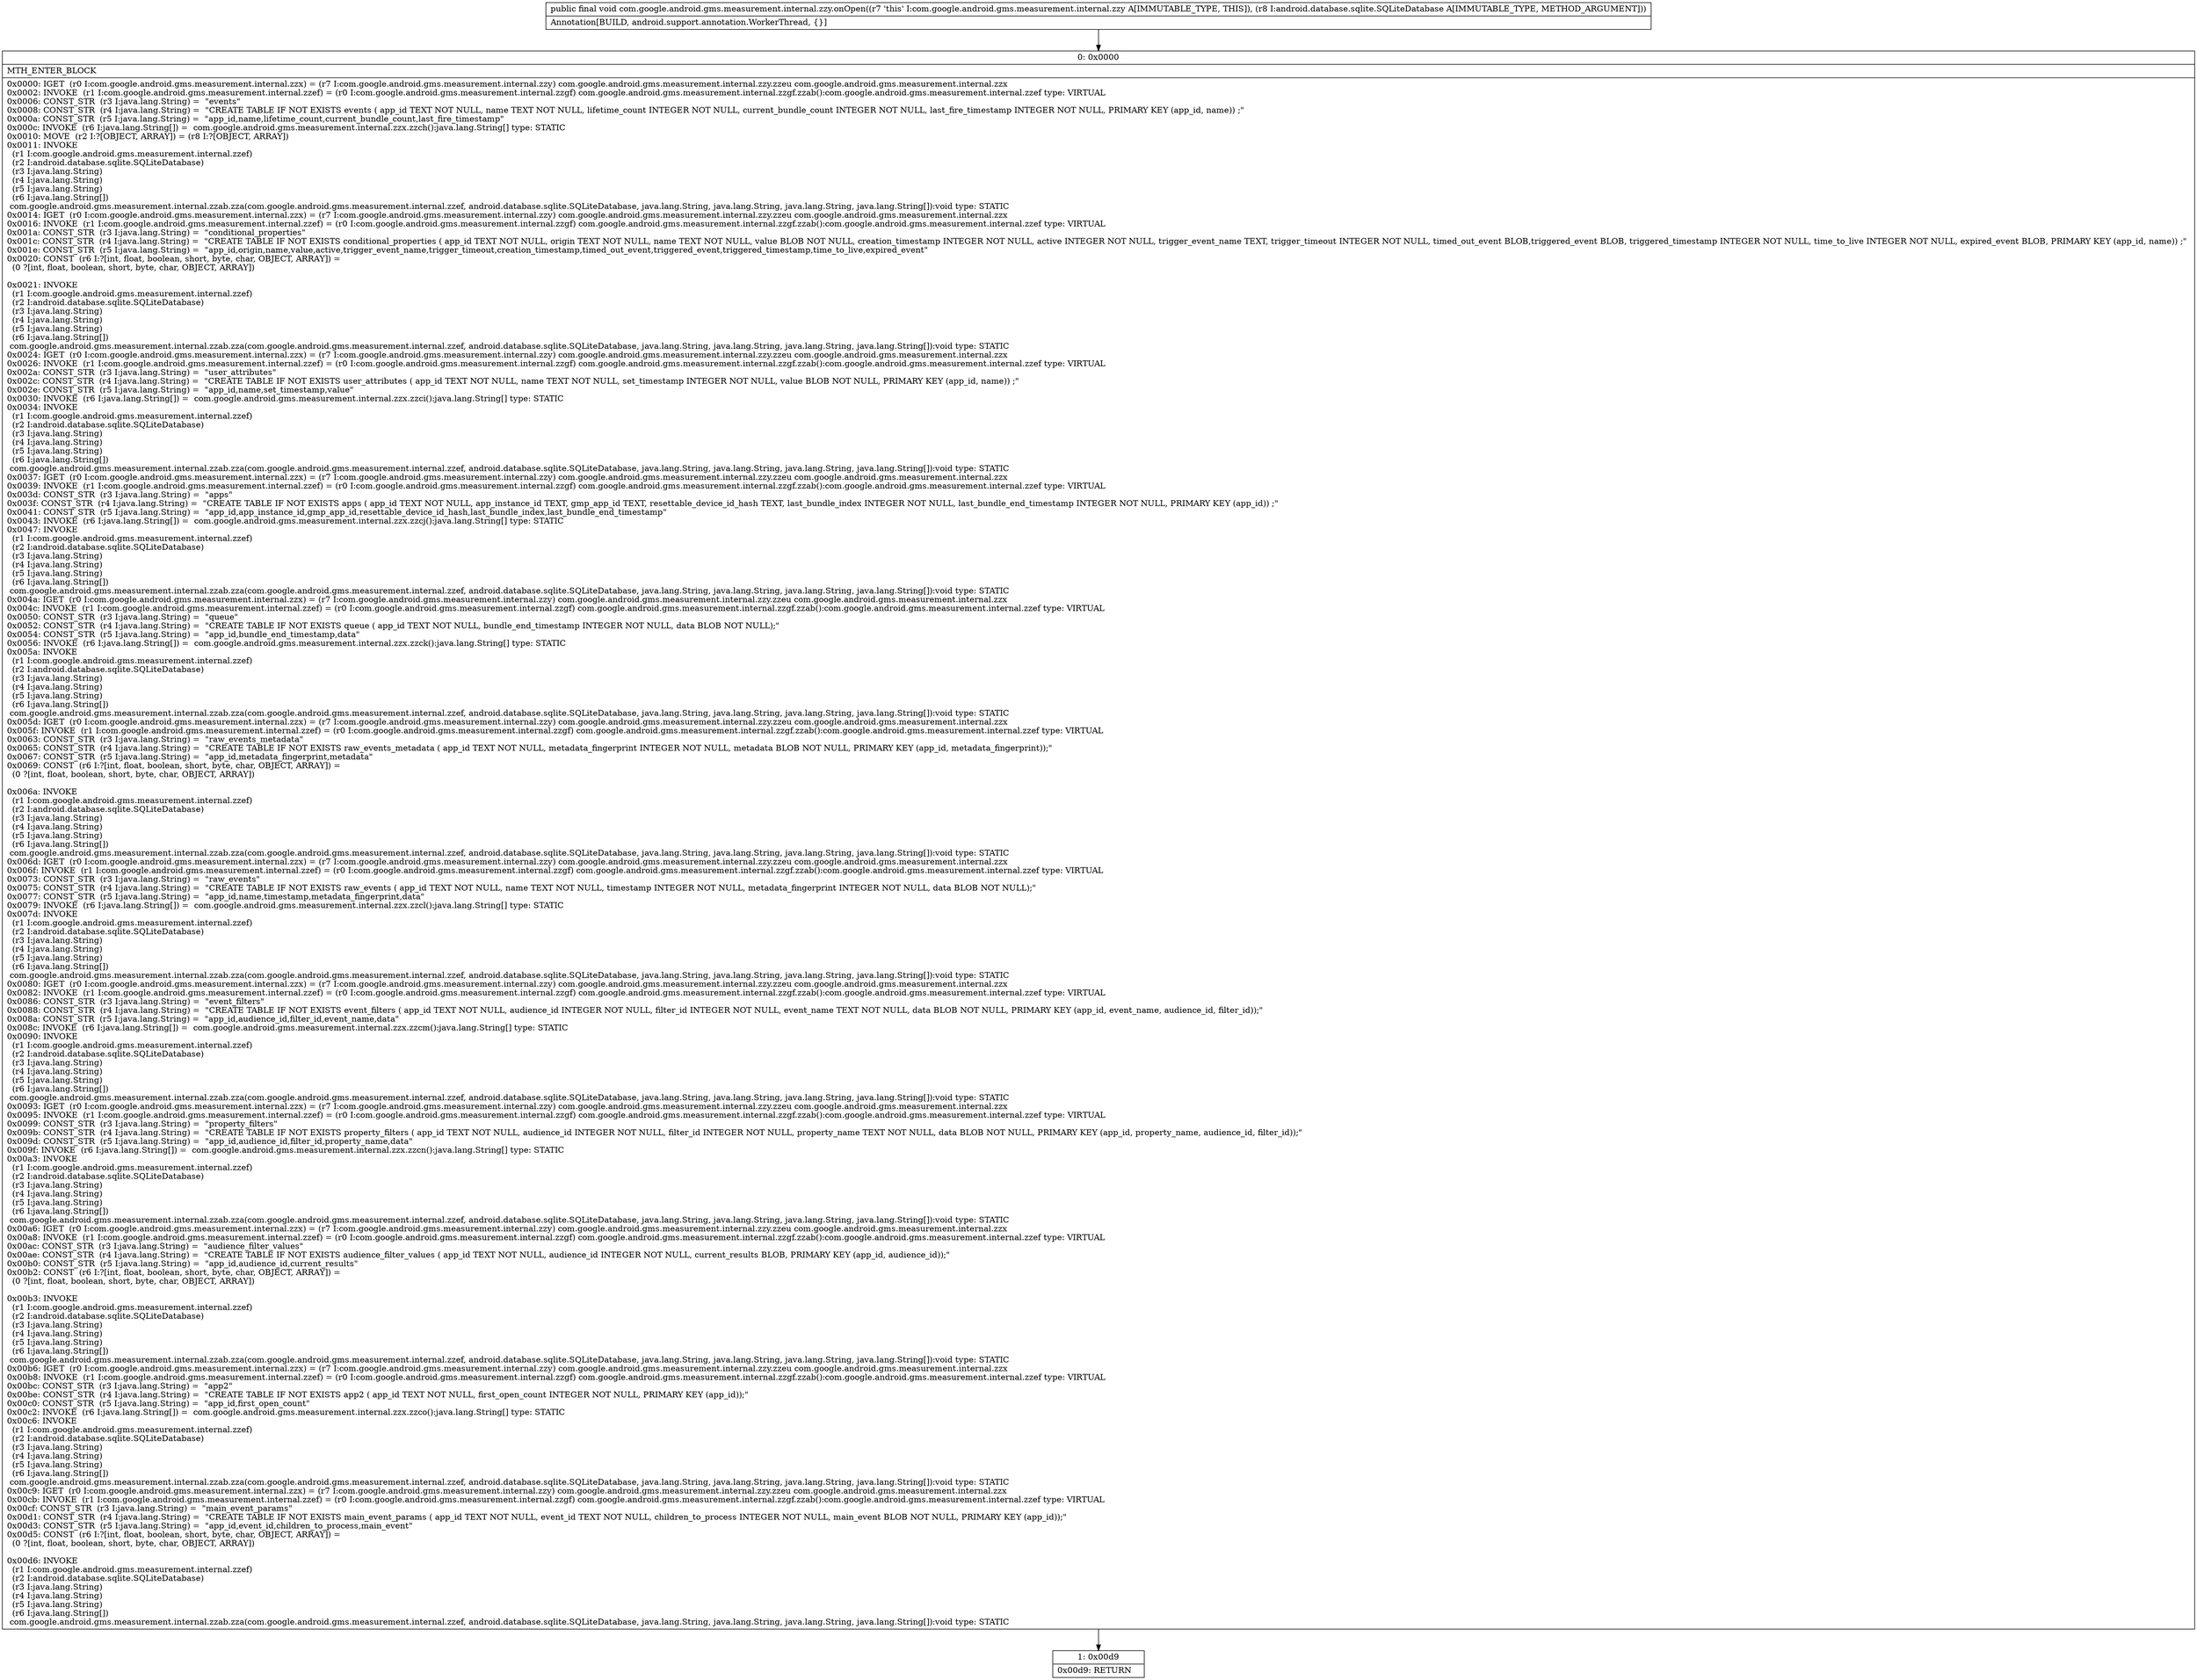 digraph "CFG forcom.google.android.gms.measurement.internal.zzy.onOpen(Landroid\/database\/sqlite\/SQLiteDatabase;)V" {
Node_0 [shape=record,label="{0\:\ 0x0000|MTH_ENTER_BLOCK\l|0x0000: IGET  (r0 I:com.google.android.gms.measurement.internal.zzx) = (r7 I:com.google.android.gms.measurement.internal.zzy) com.google.android.gms.measurement.internal.zzy.zzeu com.google.android.gms.measurement.internal.zzx \l0x0002: INVOKE  (r1 I:com.google.android.gms.measurement.internal.zzef) = (r0 I:com.google.android.gms.measurement.internal.zzgf) com.google.android.gms.measurement.internal.zzgf.zzab():com.google.android.gms.measurement.internal.zzef type: VIRTUAL \l0x0006: CONST_STR  (r3 I:java.lang.String) =  \"events\" \l0x0008: CONST_STR  (r4 I:java.lang.String) =  \"CREATE TABLE IF NOT EXISTS events ( app_id TEXT NOT NULL, name TEXT NOT NULL, lifetime_count INTEGER NOT NULL, current_bundle_count INTEGER NOT NULL, last_fire_timestamp INTEGER NOT NULL, PRIMARY KEY (app_id, name)) ;\" \l0x000a: CONST_STR  (r5 I:java.lang.String) =  \"app_id,name,lifetime_count,current_bundle_count,last_fire_timestamp\" \l0x000c: INVOKE  (r6 I:java.lang.String[]) =  com.google.android.gms.measurement.internal.zzx.zzch():java.lang.String[] type: STATIC \l0x0010: MOVE  (r2 I:?[OBJECT, ARRAY]) = (r8 I:?[OBJECT, ARRAY]) \l0x0011: INVOKE  \l  (r1 I:com.google.android.gms.measurement.internal.zzef)\l  (r2 I:android.database.sqlite.SQLiteDatabase)\l  (r3 I:java.lang.String)\l  (r4 I:java.lang.String)\l  (r5 I:java.lang.String)\l  (r6 I:java.lang.String[])\l com.google.android.gms.measurement.internal.zzab.zza(com.google.android.gms.measurement.internal.zzef, android.database.sqlite.SQLiteDatabase, java.lang.String, java.lang.String, java.lang.String, java.lang.String[]):void type: STATIC \l0x0014: IGET  (r0 I:com.google.android.gms.measurement.internal.zzx) = (r7 I:com.google.android.gms.measurement.internal.zzy) com.google.android.gms.measurement.internal.zzy.zzeu com.google.android.gms.measurement.internal.zzx \l0x0016: INVOKE  (r1 I:com.google.android.gms.measurement.internal.zzef) = (r0 I:com.google.android.gms.measurement.internal.zzgf) com.google.android.gms.measurement.internal.zzgf.zzab():com.google.android.gms.measurement.internal.zzef type: VIRTUAL \l0x001a: CONST_STR  (r3 I:java.lang.String) =  \"conditional_properties\" \l0x001c: CONST_STR  (r4 I:java.lang.String) =  \"CREATE TABLE IF NOT EXISTS conditional_properties ( app_id TEXT NOT NULL, origin TEXT NOT NULL, name TEXT NOT NULL, value BLOB NOT NULL, creation_timestamp INTEGER NOT NULL, active INTEGER NOT NULL, trigger_event_name TEXT, trigger_timeout INTEGER NOT NULL, timed_out_event BLOB,triggered_event BLOB, triggered_timestamp INTEGER NOT NULL, time_to_live INTEGER NOT NULL, expired_event BLOB, PRIMARY KEY (app_id, name)) ;\" \l0x001e: CONST_STR  (r5 I:java.lang.String) =  \"app_id,origin,name,value,active,trigger_event_name,trigger_timeout,creation_timestamp,timed_out_event,triggered_event,triggered_timestamp,time_to_live,expired_event\" \l0x0020: CONST  (r6 I:?[int, float, boolean, short, byte, char, OBJECT, ARRAY]) = \l  (0 ?[int, float, boolean, short, byte, char, OBJECT, ARRAY])\l \l0x0021: INVOKE  \l  (r1 I:com.google.android.gms.measurement.internal.zzef)\l  (r2 I:android.database.sqlite.SQLiteDatabase)\l  (r3 I:java.lang.String)\l  (r4 I:java.lang.String)\l  (r5 I:java.lang.String)\l  (r6 I:java.lang.String[])\l com.google.android.gms.measurement.internal.zzab.zza(com.google.android.gms.measurement.internal.zzef, android.database.sqlite.SQLiteDatabase, java.lang.String, java.lang.String, java.lang.String, java.lang.String[]):void type: STATIC \l0x0024: IGET  (r0 I:com.google.android.gms.measurement.internal.zzx) = (r7 I:com.google.android.gms.measurement.internal.zzy) com.google.android.gms.measurement.internal.zzy.zzeu com.google.android.gms.measurement.internal.zzx \l0x0026: INVOKE  (r1 I:com.google.android.gms.measurement.internal.zzef) = (r0 I:com.google.android.gms.measurement.internal.zzgf) com.google.android.gms.measurement.internal.zzgf.zzab():com.google.android.gms.measurement.internal.zzef type: VIRTUAL \l0x002a: CONST_STR  (r3 I:java.lang.String) =  \"user_attributes\" \l0x002c: CONST_STR  (r4 I:java.lang.String) =  \"CREATE TABLE IF NOT EXISTS user_attributes ( app_id TEXT NOT NULL, name TEXT NOT NULL, set_timestamp INTEGER NOT NULL, value BLOB NOT NULL, PRIMARY KEY (app_id, name)) ;\" \l0x002e: CONST_STR  (r5 I:java.lang.String) =  \"app_id,name,set_timestamp,value\" \l0x0030: INVOKE  (r6 I:java.lang.String[]) =  com.google.android.gms.measurement.internal.zzx.zzci():java.lang.String[] type: STATIC \l0x0034: INVOKE  \l  (r1 I:com.google.android.gms.measurement.internal.zzef)\l  (r2 I:android.database.sqlite.SQLiteDatabase)\l  (r3 I:java.lang.String)\l  (r4 I:java.lang.String)\l  (r5 I:java.lang.String)\l  (r6 I:java.lang.String[])\l com.google.android.gms.measurement.internal.zzab.zza(com.google.android.gms.measurement.internal.zzef, android.database.sqlite.SQLiteDatabase, java.lang.String, java.lang.String, java.lang.String, java.lang.String[]):void type: STATIC \l0x0037: IGET  (r0 I:com.google.android.gms.measurement.internal.zzx) = (r7 I:com.google.android.gms.measurement.internal.zzy) com.google.android.gms.measurement.internal.zzy.zzeu com.google.android.gms.measurement.internal.zzx \l0x0039: INVOKE  (r1 I:com.google.android.gms.measurement.internal.zzef) = (r0 I:com.google.android.gms.measurement.internal.zzgf) com.google.android.gms.measurement.internal.zzgf.zzab():com.google.android.gms.measurement.internal.zzef type: VIRTUAL \l0x003d: CONST_STR  (r3 I:java.lang.String) =  \"apps\" \l0x003f: CONST_STR  (r4 I:java.lang.String) =  \"CREATE TABLE IF NOT EXISTS apps ( app_id TEXT NOT NULL, app_instance_id TEXT, gmp_app_id TEXT, resettable_device_id_hash TEXT, last_bundle_index INTEGER NOT NULL, last_bundle_end_timestamp INTEGER NOT NULL, PRIMARY KEY (app_id)) ;\" \l0x0041: CONST_STR  (r5 I:java.lang.String) =  \"app_id,app_instance_id,gmp_app_id,resettable_device_id_hash,last_bundle_index,last_bundle_end_timestamp\" \l0x0043: INVOKE  (r6 I:java.lang.String[]) =  com.google.android.gms.measurement.internal.zzx.zzcj():java.lang.String[] type: STATIC \l0x0047: INVOKE  \l  (r1 I:com.google.android.gms.measurement.internal.zzef)\l  (r2 I:android.database.sqlite.SQLiteDatabase)\l  (r3 I:java.lang.String)\l  (r4 I:java.lang.String)\l  (r5 I:java.lang.String)\l  (r6 I:java.lang.String[])\l com.google.android.gms.measurement.internal.zzab.zza(com.google.android.gms.measurement.internal.zzef, android.database.sqlite.SQLiteDatabase, java.lang.String, java.lang.String, java.lang.String, java.lang.String[]):void type: STATIC \l0x004a: IGET  (r0 I:com.google.android.gms.measurement.internal.zzx) = (r7 I:com.google.android.gms.measurement.internal.zzy) com.google.android.gms.measurement.internal.zzy.zzeu com.google.android.gms.measurement.internal.zzx \l0x004c: INVOKE  (r1 I:com.google.android.gms.measurement.internal.zzef) = (r0 I:com.google.android.gms.measurement.internal.zzgf) com.google.android.gms.measurement.internal.zzgf.zzab():com.google.android.gms.measurement.internal.zzef type: VIRTUAL \l0x0050: CONST_STR  (r3 I:java.lang.String) =  \"queue\" \l0x0052: CONST_STR  (r4 I:java.lang.String) =  \"CREATE TABLE IF NOT EXISTS queue ( app_id TEXT NOT NULL, bundle_end_timestamp INTEGER NOT NULL, data BLOB NOT NULL);\" \l0x0054: CONST_STR  (r5 I:java.lang.String) =  \"app_id,bundle_end_timestamp,data\" \l0x0056: INVOKE  (r6 I:java.lang.String[]) =  com.google.android.gms.measurement.internal.zzx.zzck():java.lang.String[] type: STATIC \l0x005a: INVOKE  \l  (r1 I:com.google.android.gms.measurement.internal.zzef)\l  (r2 I:android.database.sqlite.SQLiteDatabase)\l  (r3 I:java.lang.String)\l  (r4 I:java.lang.String)\l  (r5 I:java.lang.String)\l  (r6 I:java.lang.String[])\l com.google.android.gms.measurement.internal.zzab.zza(com.google.android.gms.measurement.internal.zzef, android.database.sqlite.SQLiteDatabase, java.lang.String, java.lang.String, java.lang.String, java.lang.String[]):void type: STATIC \l0x005d: IGET  (r0 I:com.google.android.gms.measurement.internal.zzx) = (r7 I:com.google.android.gms.measurement.internal.zzy) com.google.android.gms.measurement.internal.zzy.zzeu com.google.android.gms.measurement.internal.zzx \l0x005f: INVOKE  (r1 I:com.google.android.gms.measurement.internal.zzef) = (r0 I:com.google.android.gms.measurement.internal.zzgf) com.google.android.gms.measurement.internal.zzgf.zzab():com.google.android.gms.measurement.internal.zzef type: VIRTUAL \l0x0063: CONST_STR  (r3 I:java.lang.String) =  \"raw_events_metadata\" \l0x0065: CONST_STR  (r4 I:java.lang.String) =  \"CREATE TABLE IF NOT EXISTS raw_events_metadata ( app_id TEXT NOT NULL, metadata_fingerprint INTEGER NOT NULL, metadata BLOB NOT NULL, PRIMARY KEY (app_id, metadata_fingerprint));\" \l0x0067: CONST_STR  (r5 I:java.lang.String) =  \"app_id,metadata_fingerprint,metadata\" \l0x0069: CONST  (r6 I:?[int, float, boolean, short, byte, char, OBJECT, ARRAY]) = \l  (0 ?[int, float, boolean, short, byte, char, OBJECT, ARRAY])\l \l0x006a: INVOKE  \l  (r1 I:com.google.android.gms.measurement.internal.zzef)\l  (r2 I:android.database.sqlite.SQLiteDatabase)\l  (r3 I:java.lang.String)\l  (r4 I:java.lang.String)\l  (r5 I:java.lang.String)\l  (r6 I:java.lang.String[])\l com.google.android.gms.measurement.internal.zzab.zza(com.google.android.gms.measurement.internal.zzef, android.database.sqlite.SQLiteDatabase, java.lang.String, java.lang.String, java.lang.String, java.lang.String[]):void type: STATIC \l0x006d: IGET  (r0 I:com.google.android.gms.measurement.internal.zzx) = (r7 I:com.google.android.gms.measurement.internal.zzy) com.google.android.gms.measurement.internal.zzy.zzeu com.google.android.gms.measurement.internal.zzx \l0x006f: INVOKE  (r1 I:com.google.android.gms.measurement.internal.zzef) = (r0 I:com.google.android.gms.measurement.internal.zzgf) com.google.android.gms.measurement.internal.zzgf.zzab():com.google.android.gms.measurement.internal.zzef type: VIRTUAL \l0x0073: CONST_STR  (r3 I:java.lang.String) =  \"raw_events\" \l0x0075: CONST_STR  (r4 I:java.lang.String) =  \"CREATE TABLE IF NOT EXISTS raw_events ( app_id TEXT NOT NULL, name TEXT NOT NULL, timestamp INTEGER NOT NULL, metadata_fingerprint INTEGER NOT NULL, data BLOB NOT NULL);\" \l0x0077: CONST_STR  (r5 I:java.lang.String) =  \"app_id,name,timestamp,metadata_fingerprint,data\" \l0x0079: INVOKE  (r6 I:java.lang.String[]) =  com.google.android.gms.measurement.internal.zzx.zzcl():java.lang.String[] type: STATIC \l0x007d: INVOKE  \l  (r1 I:com.google.android.gms.measurement.internal.zzef)\l  (r2 I:android.database.sqlite.SQLiteDatabase)\l  (r3 I:java.lang.String)\l  (r4 I:java.lang.String)\l  (r5 I:java.lang.String)\l  (r6 I:java.lang.String[])\l com.google.android.gms.measurement.internal.zzab.zza(com.google.android.gms.measurement.internal.zzef, android.database.sqlite.SQLiteDatabase, java.lang.String, java.lang.String, java.lang.String, java.lang.String[]):void type: STATIC \l0x0080: IGET  (r0 I:com.google.android.gms.measurement.internal.zzx) = (r7 I:com.google.android.gms.measurement.internal.zzy) com.google.android.gms.measurement.internal.zzy.zzeu com.google.android.gms.measurement.internal.zzx \l0x0082: INVOKE  (r1 I:com.google.android.gms.measurement.internal.zzef) = (r0 I:com.google.android.gms.measurement.internal.zzgf) com.google.android.gms.measurement.internal.zzgf.zzab():com.google.android.gms.measurement.internal.zzef type: VIRTUAL \l0x0086: CONST_STR  (r3 I:java.lang.String) =  \"event_filters\" \l0x0088: CONST_STR  (r4 I:java.lang.String) =  \"CREATE TABLE IF NOT EXISTS event_filters ( app_id TEXT NOT NULL, audience_id INTEGER NOT NULL, filter_id INTEGER NOT NULL, event_name TEXT NOT NULL, data BLOB NOT NULL, PRIMARY KEY (app_id, event_name, audience_id, filter_id));\" \l0x008a: CONST_STR  (r5 I:java.lang.String) =  \"app_id,audience_id,filter_id,event_name,data\" \l0x008c: INVOKE  (r6 I:java.lang.String[]) =  com.google.android.gms.measurement.internal.zzx.zzcm():java.lang.String[] type: STATIC \l0x0090: INVOKE  \l  (r1 I:com.google.android.gms.measurement.internal.zzef)\l  (r2 I:android.database.sqlite.SQLiteDatabase)\l  (r3 I:java.lang.String)\l  (r4 I:java.lang.String)\l  (r5 I:java.lang.String)\l  (r6 I:java.lang.String[])\l com.google.android.gms.measurement.internal.zzab.zza(com.google.android.gms.measurement.internal.zzef, android.database.sqlite.SQLiteDatabase, java.lang.String, java.lang.String, java.lang.String, java.lang.String[]):void type: STATIC \l0x0093: IGET  (r0 I:com.google.android.gms.measurement.internal.zzx) = (r7 I:com.google.android.gms.measurement.internal.zzy) com.google.android.gms.measurement.internal.zzy.zzeu com.google.android.gms.measurement.internal.zzx \l0x0095: INVOKE  (r1 I:com.google.android.gms.measurement.internal.zzef) = (r0 I:com.google.android.gms.measurement.internal.zzgf) com.google.android.gms.measurement.internal.zzgf.zzab():com.google.android.gms.measurement.internal.zzef type: VIRTUAL \l0x0099: CONST_STR  (r3 I:java.lang.String) =  \"property_filters\" \l0x009b: CONST_STR  (r4 I:java.lang.String) =  \"CREATE TABLE IF NOT EXISTS property_filters ( app_id TEXT NOT NULL, audience_id INTEGER NOT NULL, filter_id INTEGER NOT NULL, property_name TEXT NOT NULL, data BLOB NOT NULL, PRIMARY KEY (app_id, property_name, audience_id, filter_id));\" \l0x009d: CONST_STR  (r5 I:java.lang.String) =  \"app_id,audience_id,filter_id,property_name,data\" \l0x009f: INVOKE  (r6 I:java.lang.String[]) =  com.google.android.gms.measurement.internal.zzx.zzcn():java.lang.String[] type: STATIC \l0x00a3: INVOKE  \l  (r1 I:com.google.android.gms.measurement.internal.zzef)\l  (r2 I:android.database.sqlite.SQLiteDatabase)\l  (r3 I:java.lang.String)\l  (r4 I:java.lang.String)\l  (r5 I:java.lang.String)\l  (r6 I:java.lang.String[])\l com.google.android.gms.measurement.internal.zzab.zza(com.google.android.gms.measurement.internal.zzef, android.database.sqlite.SQLiteDatabase, java.lang.String, java.lang.String, java.lang.String, java.lang.String[]):void type: STATIC \l0x00a6: IGET  (r0 I:com.google.android.gms.measurement.internal.zzx) = (r7 I:com.google.android.gms.measurement.internal.zzy) com.google.android.gms.measurement.internal.zzy.zzeu com.google.android.gms.measurement.internal.zzx \l0x00a8: INVOKE  (r1 I:com.google.android.gms.measurement.internal.zzef) = (r0 I:com.google.android.gms.measurement.internal.zzgf) com.google.android.gms.measurement.internal.zzgf.zzab():com.google.android.gms.measurement.internal.zzef type: VIRTUAL \l0x00ac: CONST_STR  (r3 I:java.lang.String) =  \"audience_filter_values\" \l0x00ae: CONST_STR  (r4 I:java.lang.String) =  \"CREATE TABLE IF NOT EXISTS audience_filter_values ( app_id TEXT NOT NULL, audience_id INTEGER NOT NULL, current_results BLOB, PRIMARY KEY (app_id, audience_id));\" \l0x00b0: CONST_STR  (r5 I:java.lang.String) =  \"app_id,audience_id,current_results\" \l0x00b2: CONST  (r6 I:?[int, float, boolean, short, byte, char, OBJECT, ARRAY]) = \l  (0 ?[int, float, boolean, short, byte, char, OBJECT, ARRAY])\l \l0x00b3: INVOKE  \l  (r1 I:com.google.android.gms.measurement.internal.zzef)\l  (r2 I:android.database.sqlite.SQLiteDatabase)\l  (r3 I:java.lang.String)\l  (r4 I:java.lang.String)\l  (r5 I:java.lang.String)\l  (r6 I:java.lang.String[])\l com.google.android.gms.measurement.internal.zzab.zza(com.google.android.gms.measurement.internal.zzef, android.database.sqlite.SQLiteDatabase, java.lang.String, java.lang.String, java.lang.String, java.lang.String[]):void type: STATIC \l0x00b6: IGET  (r0 I:com.google.android.gms.measurement.internal.zzx) = (r7 I:com.google.android.gms.measurement.internal.zzy) com.google.android.gms.measurement.internal.zzy.zzeu com.google.android.gms.measurement.internal.zzx \l0x00b8: INVOKE  (r1 I:com.google.android.gms.measurement.internal.zzef) = (r0 I:com.google.android.gms.measurement.internal.zzgf) com.google.android.gms.measurement.internal.zzgf.zzab():com.google.android.gms.measurement.internal.zzef type: VIRTUAL \l0x00bc: CONST_STR  (r3 I:java.lang.String) =  \"app2\" \l0x00be: CONST_STR  (r4 I:java.lang.String) =  \"CREATE TABLE IF NOT EXISTS app2 ( app_id TEXT NOT NULL, first_open_count INTEGER NOT NULL, PRIMARY KEY (app_id));\" \l0x00c0: CONST_STR  (r5 I:java.lang.String) =  \"app_id,first_open_count\" \l0x00c2: INVOKE  (r6 I:java.lang.String[]) =  com.google.android.gms.measurement.internal.zzx.zzco():java.lang.String[] type: STATIC \l0x00c6: INVOKE  \l  (r1 I:com.google.android.gms.measurement.internal.zzef)\l  (r2 I:android.database.sqlite.SQLiteDatabase)\l  (r3 I:java.lang.String)\l  (r4 I:java.lang.String)\l  (r5 I:java.lang.String)\l  (r6 I:java.lang.String[])\l com.google.android.gms.measurement.internal.zzab.zza(com.google.android.gms.measurement.internal.zzef, android.database.sqlite.SQLiteDatabase, java.lang.String, java.lang.String, java.lang.String, java.lang.String[]):void type: STATIC \l0x00c9: IGET  (r0 I:com.google.android.gms.measurement.internal.zzx) = (r7 I:com.google.android.gms.measurement.internal.zzy) com.google.android.gms.measurement.internal.zzy.zzeu com.google.android.gms.measurement.internal.zzx \l0x00cb: INVOKE  (r1 I:com.google.android.gms.measurement.internal.zzef) = (r0 I:com.google.android.gms.measurement.internal.zzgf) com.google.android.gms.measurement.internal.zzgf.zzab():com.google.android.gms.measurement.internal.zzef type: VIRTUAL \l0x00cf: CONST_STR  (r3 I:java.lang.String) =  \"main_event_params\" \l0x00d1: CONST_STR  (r4 I:java.lang.String) =  \"CREATE TABLE IF NOT EXISTS main_event_params ( app_id TEXT NOT NULL, event_id TEXT NOT NULL, children_to_process INTEGER NOT NULL, main_event BLOB NOT NULL, PRIMARY KEY (app_id));\" \l0x00d3: CONST_STR  (r5 I:java.lang.String) =  \"app_id,event_id,children_to_process,main_event\" \l0x00d5: CONST  (r6 I:?[int, float, boolean, short, byte, char, OBJECT, ARRAY]) = \l  (0 ?[int, float, boolean, short, byte, char, OBJECT, ARRAY])\l \l0x00d6: INVOKE  \l  (r1 I:com.google.android.gms.measurement.internal.zzef)\l  (r2 I:android.database.sqlite.SQLiteDatabase)\l  (r3 I:java.lang.String)\l  (r4 I:java.lang.String)\l  (r5 I:java.lang.String)\l  (r6 I:java.lang.String[])\l com.google.android.gms.measurement.internal.zzab.zza(com.google.android.gms.measurement.internal.zzef, android.database.sqlite.SQLiteDatabase, java.lang.String, java.lang.String, java.lang.String, java.lang.String[]):void type: STATIC \l}"];
Node_1 [shape=record,label="{1\:\ 0x00d9|0x00d9: RETURN   \l}"];
MethodNode[shape=record,label="{public final void com.google.android.gms.measurement.internal.zzy.onOpen((r7 'this' I:com.google.android.gms.measurement.internal.zzy A[IMMUTABLE_TYPE, THIS]), (r8 I:android.database.sqlite.SQLiteDatabase A[IMMUTABLE_TYPE, METHOD_ARGUMENT]))  | Annotation[BUILD, android.support.annotation.WorkerThread, \{\}]\l}"];
MethodNode -> Node_0;
Node_0 -> Node_1;
}

